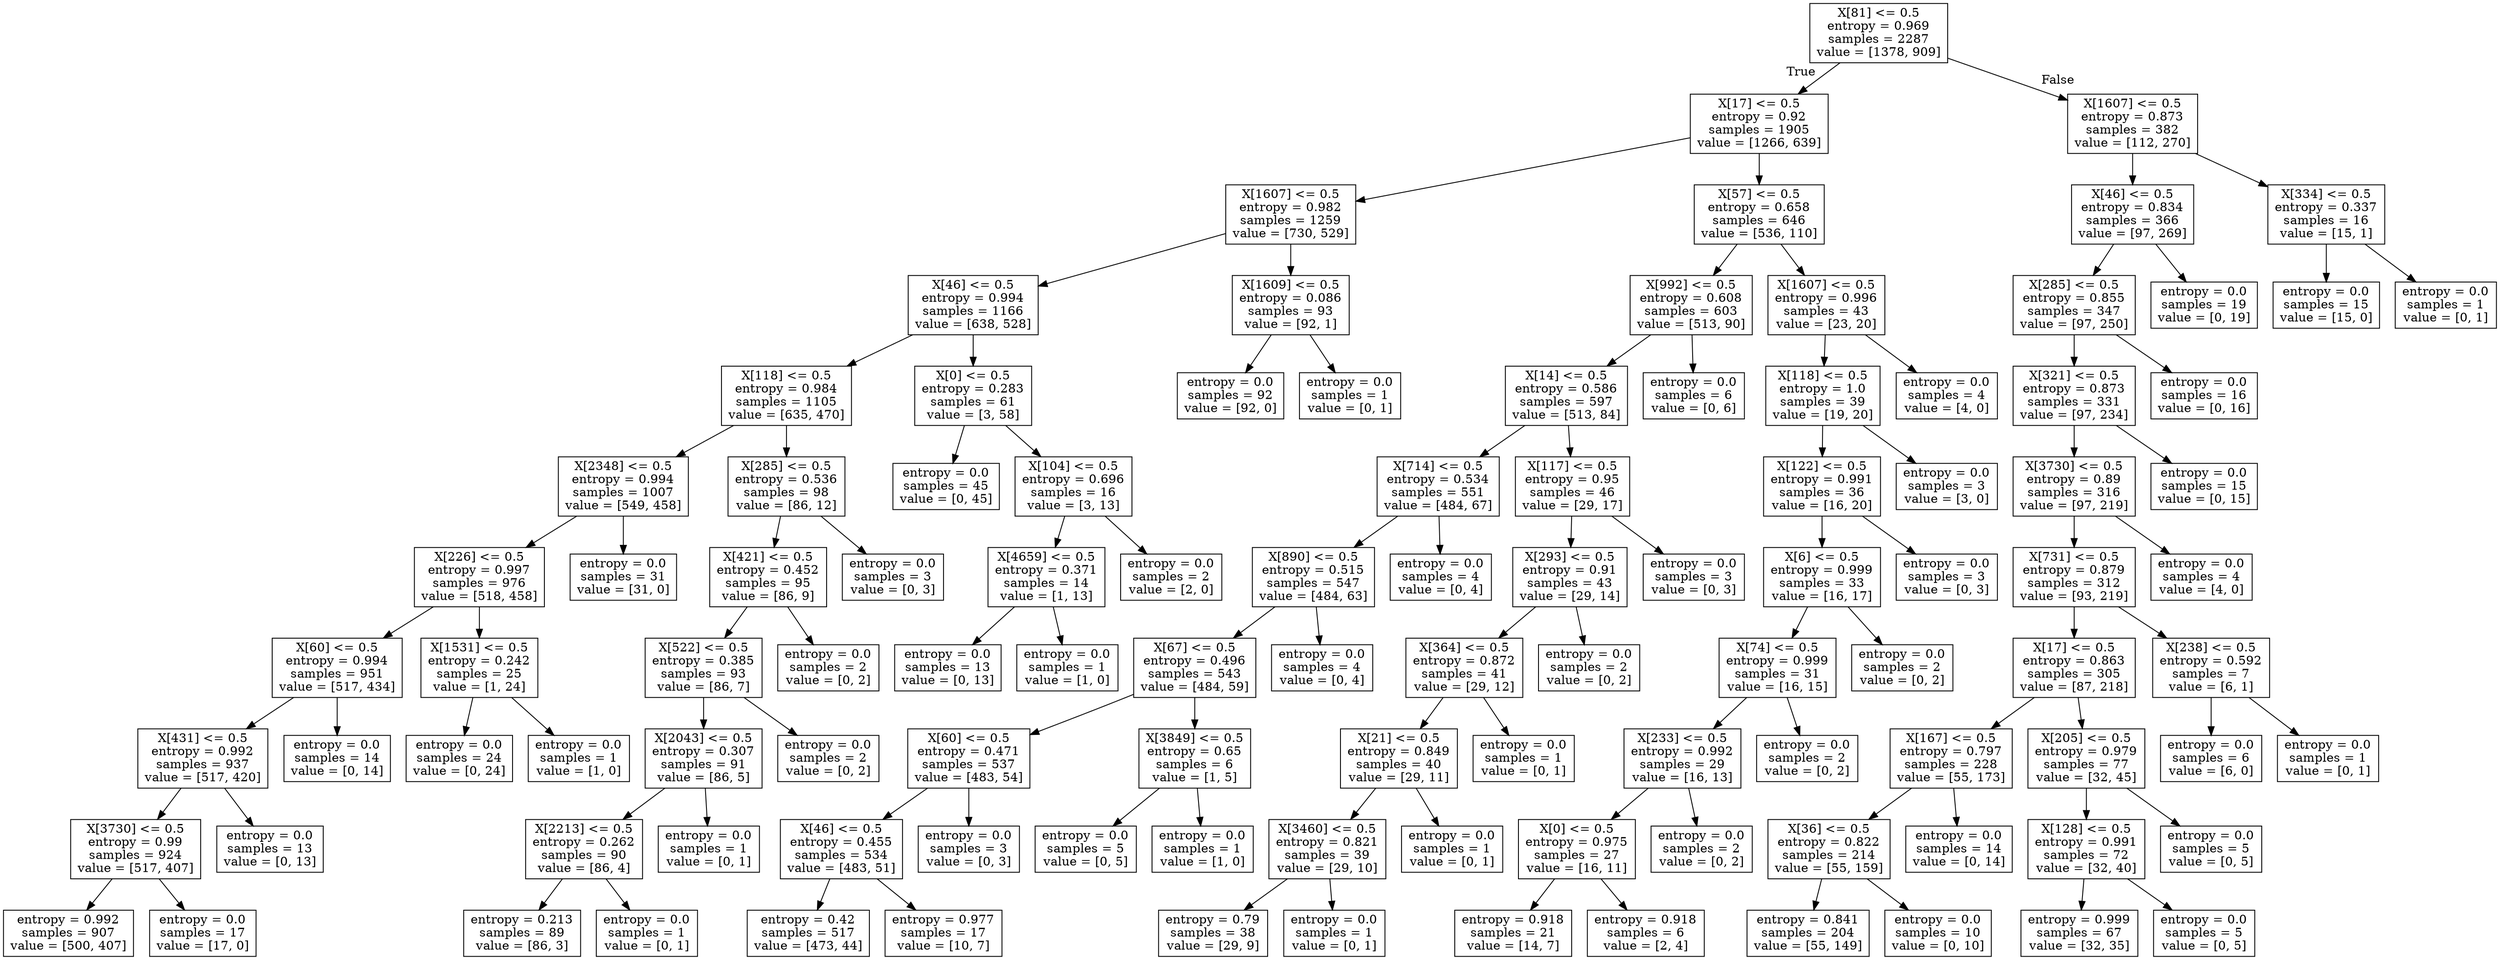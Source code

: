digraph Tree {
node [shape=box] ;
0 [label="X[81] <= 0.5\nentropy = 0.969\nsamples = 2287\nvalue = [1378, 909]"] ;
1 [label="X[17] <= 0.5\nentropy = 0.92\nsamples = 1905\nvalue = [1266, 639]"] ;
0 -> 1 [labeldistance=2.5, labelangle=45, headlabel="True"] ;
2 [label="X[1607] <= 0.5\nentropy = 0.982\nsamples = 1259\nvalue = [730, 529]"] ;
1 -> 2 ;
3 [label="X[46] <= 0.5\nentropy = 0.994\nsamples = 1166\nvalue = [638, 528]"] ;
2 -> 3 ;
4 [label="X[118] <= 0.5\nentropy = 0.984\nsamples = 1105\nvalue = [635, 470]"] ;
3 -> 4 ;
5 [label="X[2348] <= 0.5\nentropy = 0.994\nsamples = 1007\nvalue = [549, 458]"] ;
4 -> 5 ;
6 [label="X[226] <= 0.5\nentropy = 0.997\nsamples = 976\nvalue = [518, 458]"] ;
5 -> 6 ;
7 [label="X[60] <= 0.5\nentropy = 0.994\nsamples = 951\nvalue = [517, 434]"] ;
6 -> 7 ;
8 [label="X[431] <= 0.5\nentropy = 0.992\nsamples = 937\nvalue = [517, 420]"] ;
7 -> 8 ;
9 [label="X[3730] <= 0.5\nentropy = 0.99\nsamples = 924\nvalue = [517, 407]"] ;
8 -> 9 ;
10 [label="entropy = 0.992\nsamples = 907\nvalue = [500, 407]"] ;
9 -> 10 ;
11 [label="entropy = 0.0\nsamples = 17\nvalue = [17, 0]"] ;
9 -> 11 ;
12 [label="entropy = 0.0\nsamples = 13\nvalue = [0, 13]"] ;
8 -> 12 ;
13 [label="entropy = 0.0\nsamples = 14\nvalue = [0, 14]"] ;
7 -> 13 ;
14 [label="X[1531] <= 0.5\nentropy = 0.242\nsamples = 25\nvalue = [1, 24]"] ;
6 -> 14 ;
15 [label="entropy = 0.0\nsamples = 24\nvalue = [0, 24]"] ;
14 -> 15 ;
16 [label="entropy = 0.0\nsamples = 1\nvalue = [1, 0]"] ;
14 -> 16 ;
17 [label="entropy = 0.0\nsamples = 31\nvalue = [31, 0]"] ;
5 -> 17 ;
18 [label="X[285] <= 0.5\nentropy = 0.536\nsamples = 98\nvalue = [86, 12]"] ;
4 -> 18 ;
19 [label="X[421] <= 0.5\nentropy = 0.452\nsamples = 95\nvalue = [86, 9]"] ;
18 -> 19 ;
20 [label="X[522] <= 0.5\nentropy = 0.385\nsamples = 93\nvalue = [86, 7]"] ;
19 -> 20 ;
21 [label="X[2043] <= 0.5\nentropy = 0.307\nsamples = 91\nvalue = [86, 5]"] ;
20 -> 21 ;
22 [label="X[2213] <= 0.5\nentropy = 0.262\nsamples = 90\nvalue = [86, 4]"] ;
21 -> 22 ;
23 [label="entropy = 0.213\nsamples = 89\nvalue = [86, 3]"] ;
22 -> 23 ;
24 [label="entropy = 0.0\nsamples = 1\nvalue = [0, 1]"] ;
22 -> 24 ;
25 [label="entropy = 0.0\nsamples = 1\nvalue = [0, 1]"] ;
21 -> 25 ;
26 [label="entropy = 0.0\nsamples = 2\nvalue = [0, 2]"] ;
20 -> 26 ;
27 [label="entropy = 0.0\nsamples = 2\nvalue = [0, 2]"] ;
19 -> 27 ;
28 [label="entropy = 0.0\nsamples = 3\nvalue = [0, 3]"] ;
18 -> 28 ;
29 [label="X[0] <= 0.5\nentropy = 0.283\nsamples = 61\nvalue = [3, 58]"] ;
3 -> 29 ;
30 [label="entropy = 0.0\nsamples = 45\nvalue = [0, 45]"] ;
29 -> 30 ;
31 [label="X[104] <= 0.5\nentropy = 0.696\nsamples = 16\nvalue = [3, 13]"] ;
29 -> 31 ;
32 [label="X[4659] <= 0.5\nentropy = 0.371\nsamples = 14\nvalue = [1, 13]"] ;
31 -> 32 ;
33 [label="entropy = 0.0\nsamples = 13\nvalue = [0, 13]"] ;
32 -> 33 ;
34 [label="entropy = 0.0\nsamples = 1\nvalue = [1, 0]"] ;
32 -> 34 ;
35 [label="entropy = 0.0\nsamples = 2\nvalue = [2, 0]"] ;
31 -> 35 ;
36 [label="X[1609] <= 0.5\nentropy = 0.086\nsamples = 93\nvalue = [92, 1]"] ;
2 -> 36 ;
37 [label="entropy = 0.0\nsamples = 92\nvalue = [92, 0]"] ;
36 -> 37 ;
38 [label="entropy = 0.0\nsamples = 1\nvalue = [0, 1]"] ;
36 -> 38 ;
39 [label="X[57] <= 0.5\nentropy = 0.658\nsamples = 646\nvalue = [536, 110]"] ;
1 -> 39 ;
40 [label="X[992] <= 0.5\nentropy = 0.608\nsamples = 603\nvalue = [513, 90]"] ;
39 -> 40 ;
41 [label="X[14] <= 0.5\nentropy = 0.586\nsamples = 597\nvalue = [513, 84]"] ;
40 -> 41 ;
42 [label="X[714] <= 0.5\nentropy = 0.534\nsamples = 551\nvalue = [484, 67]"] ;
41 -> 42 ;
43 [label="X[890] <= 0.5\nentropy = 0.515\nsamples = 547\nvalue = [484, 63]"] ;
42 -> 43 ;
44 [label="X[67] <= 0.5\nentropy = 0.496\nsamples = 543\nvalue = [484, 59]"] ;
43 -> 44 ;
45 [label="X[60] <= 0.5\nentropy = 0.471\nsamples = 537\nvalue = [483, 54]"] ;
44 -> 45 ;
46 [label="X[46] <= 0.5\nentropy = 0.455\nsamples = 534\nvalue = [483, 51]"] ;
45 -> 46 ;
47 [label="entropy = 0.42\nsamples = 517\nvalue = [473, 44]"] ;
46 -> 47 ;
48 [label="entropy = 0.977\nsamples = 17\nvalue = [10, 7]"] ;
46 -> 48 ;
49 [label="entropy = 0.0\nsamples = 3\nvalue = [0, 3]"] ;
45 -> 49 ;
50 [label="X[3849] <= 0.5\nentropy = 0.65\nsamples = 6\nvalue = [1, 5]"] ;
44 -> 50 ;
51 [label="entropy = 0.0\nsamples = 5\nvalue = [0, 5]"] ;
50 -> 51 ;
52 [label="entropy = 0.0\nsamples = 1\nvalue = [1, 0]"] ;
50 -> 52 ;
53 [label="entropy = 0.0\nsamples = 4\nvalue = [0, 4]"] ;
43 -> 53 ;
54 [label="entropy = 0.0\nsamples = 4\nvalue = [0, 4]"] ;
42 -> 54 ;
55 [label="X[117] <= 0.5\nentropy = 0.95\nsamples = 46\nvalue = [29, 17]"] ;
41 -> 55 ;
56 [label="X[293] <= 0.5\nentropy = 0.91\nsamples = 43\nvalue = [29, 14]"] ;
55 -> 56 ;
57 [label="X[364] <= 0.5\nentropy = 0.872\nsamples = 41\nvalue = [29, 12]"] ;
56 -> 57 ;
58 [label="X[21] <= 0.5\nentropy = 0.849\nsamples = 40\nvalue = [29, 11]"] ;
57 -> 58 ;
59 [label="X[3460] <= 0.5\nentropy = 0.821\nsamples = 39\nvalue = [29, 10]"] ;
58 -> 59 ;
60 [label="entropy = 0.79\nsamples = 38\nvalue = [29, 9]"] ;
59 -> 60 ;
61 [label="entropy = 0.0\nsamples = 1\nvalue = [0, 1]"] ;
59 -> 61 ;
62 [label="entropy = 0.0\nsamples = 1\nvalue = [0, 1]"] ;
58 -> 62 ;
63 [label="entropy = 0.0\nsamples = 1\nvalue = [0, 1]"] ;
57 -> 63 ;
64 [label="entropy = 0.0\nsamples = 2\nvalue = [0, 2]"] ;
56 -> 64 ;
65 [label="entropy = 0.0\nsamples = 3\nvalue = [0, 3]"] ;
55 -> 65 ;
66 [label="entropy = 0.0\nsamples = 6\nvalue = [0, 6]"] ;
40 -> 66 ;
67 [label="X[1607] <= 0.5\nentropy = 0.996\nsamples = 43\nvalue = [23, 20]"] ;
39 -> 67 ;
68 [label="X[118] <= 0.5\nentropy = 1.0\nsamples = 39\nvalue = [19, 20]"] ;
67 -> 68 ;
69 [label="X[122] <= 0.5\nentropy = 0.991\nsamples = 36\nvalue = [16, 20]"] ;
68 -> 69 ;
70 [label="X[6] <= 0.5\nentropy = 0.999\nsamples = 33\nvalue = [16, 17]"] ;
69 -> 70 ;
71 [label="X[74] <= 0.5\nentropy = 0.999\nsamples = 31\nvalue = [16, 15]"] ;
70 -> 71 ;
72 [label="X[233] <= 0.5\nentropy = 0.992\nsamples = 29\nvalue = [16, 13]"] ;
71 -> 72 ;
73 [label="X[0] <= 0.5\nentropy = 0.975\nsamples = 27\nvalue = [16, 11]"] ;
72 -> 73 ;
74 [label="entropy = 0.918\nsamples = 21\nvalue = [14, 7]"] ;
73 -> 74 ;
75 [label="entropy = 0.918\nsamples = 6\nvalue = [2, 4]"] ;
73 -> 75 ;
76 [label="entropy = 0.0\nsamples = 2\nvalue = [0, 2]"] ;
72 -> 76 ;
77 [label="entropy = 0.0\nsamples = 2\nvalue = [0, 2]"] ;
71 -> 77 ;
78 [label="entropy = 0.0\nsamples = 2\nvalue = [0, 2]"] ;
70 -> 78 ;
79 [label="entropy = 0.0\nsamples = 3\nvalue = [0, 3]"] ;
69 -> 79 ;
80 [label="entropy = 0.0\nsamples = 3\nvalue = [3, 0]"] ;
68 -> 80 ;
81 [label="entropy = 0.0\nsamples = 4\nvalue = [4, 0]"] ;
67 -> 81 ;
82 [label="X[1607] <= 0.5\nentropy = 0.873\nsamples = 382\nvalue = [112, 270]"] ;
0 -> 82 [labeldistance=2.5, labelangle=-45, headlabel="False"] ;
83 [label="X[46] <= 0.5\nentropy = 0.834\nsamples = 366\nvalue = [97, 269]"] ;
82 -> 83 ;
84 [label="X[285] <= 0.5\nentropy = 0.855\nsamples = 347\nvalue = [97, 250]"] ;
83 -> 84 ;
85 [label="X[321] <= 0.5\nentropy = 0.873\nsamples = 331\nvalue = [97, 234]"] ;
84 -> 85 ;
86 [label="X[3730] <= 0.5\nentropy = 0.89\nsamples = 316\nvalue = [97, 219]"] ;
85 -> 86 ;
87 [label="X[731] <= 0.5\nentropy = 0.879\nsamples = 312\nvalue = [93, 219]"] ;
86 -> 87 ;
88 [label="X[17] <= 0.5\nentropy = 0.863\nsamples = 305\nvalue = [87, 218]"] ;
87 -> 88 ;
89 [label="X[167] <= 0.5\nentropy = 0.797\nsamples = 228\nvalue = [55, 173]"] ;
88 -> 89 ;
90 [label="X[36] <= 0.5\nentropy = 0.822\nsamples = 214\nvalue = [55, 159]"] ;
89 -> 90 ;
91 [label="entropy = 0.841\nsamples = 204\nvalue = [55, 149]"] ;
90 -> 91 ;
92 [label="entropy = 0.0\nsamples = 10\nvalue = [0, 10]"] ;
90 -> 92 ;
93 [label="entropy = 0.0\nsamples = 14\nvalue = [0, 14]"] ;
89 -> 93 ;
94 [label="X[205] <= 0.5\nentropy = 0.979\nsamples = 77\nvalue = [32, 45]"] ;
88 -> 94 ;
95 [label="X[128] <= 0.5\nentropy = 0.991\nsamples = 72\nvalue = [32, 40]"] ;
94 -> 95 ;
96 [label="entropy = 0.999\nsamples = 67\nvalue = [32, 35]"] ;
95 -> 96 ;
97 [label="entropy = 0.0\nsamples = 5\nvalue = [0, 5]"] ;
95 -> 97 ;
98 [label="entropy = 0.0\nsamples = 5\nvalue = [0, 5]"] ;
94 -> 98 ;
99 [label="X[238] <= 0.5\nentropy = 0.592\nsamples = 7\nvalue = [6, 1]"] ;
87 -> 99 ;
100 [label="entropy = 0.0\nsamples = 6\nvalue = [6, 0]"] ;
99 -> 100 ;
101 [label="entropy = 0.0\nsamples = 1\nvalue = [0, 1]"] ;
99 -> 101 ;
102 [label="entropy = 0.0\nsamples = 4\nvalue = [4, 0]"] ;
86 -> 102 ;
103 [label="entropy = 0.0\nsamples = 15\nvalue = [0, 15]"] ;
85 -> 103 ;
104 [label="entropy = 0.0\nsamples = 16\nvalue = [0, 16]"] ;
84 -> 104 ;
105 [label="entropy = 0.0\nsamples = 19\nvalue = [0, 19]"] ;
83 -> 105 ;
106 [label="X[334] <= 0.5\nentropy = 0.337\nsamples = 16\nvalue = [15, 1]"] ;
82 -> 106 ;
107 [label="entropy = 0.0\nsamples = 15\nvalue = [15, 0]"] ;
106 -> 107 ;
108 [label="entropy = 0.0\nsamples = 1\nvalue = [0, 1]"] ;
106 -> 108 ;
}